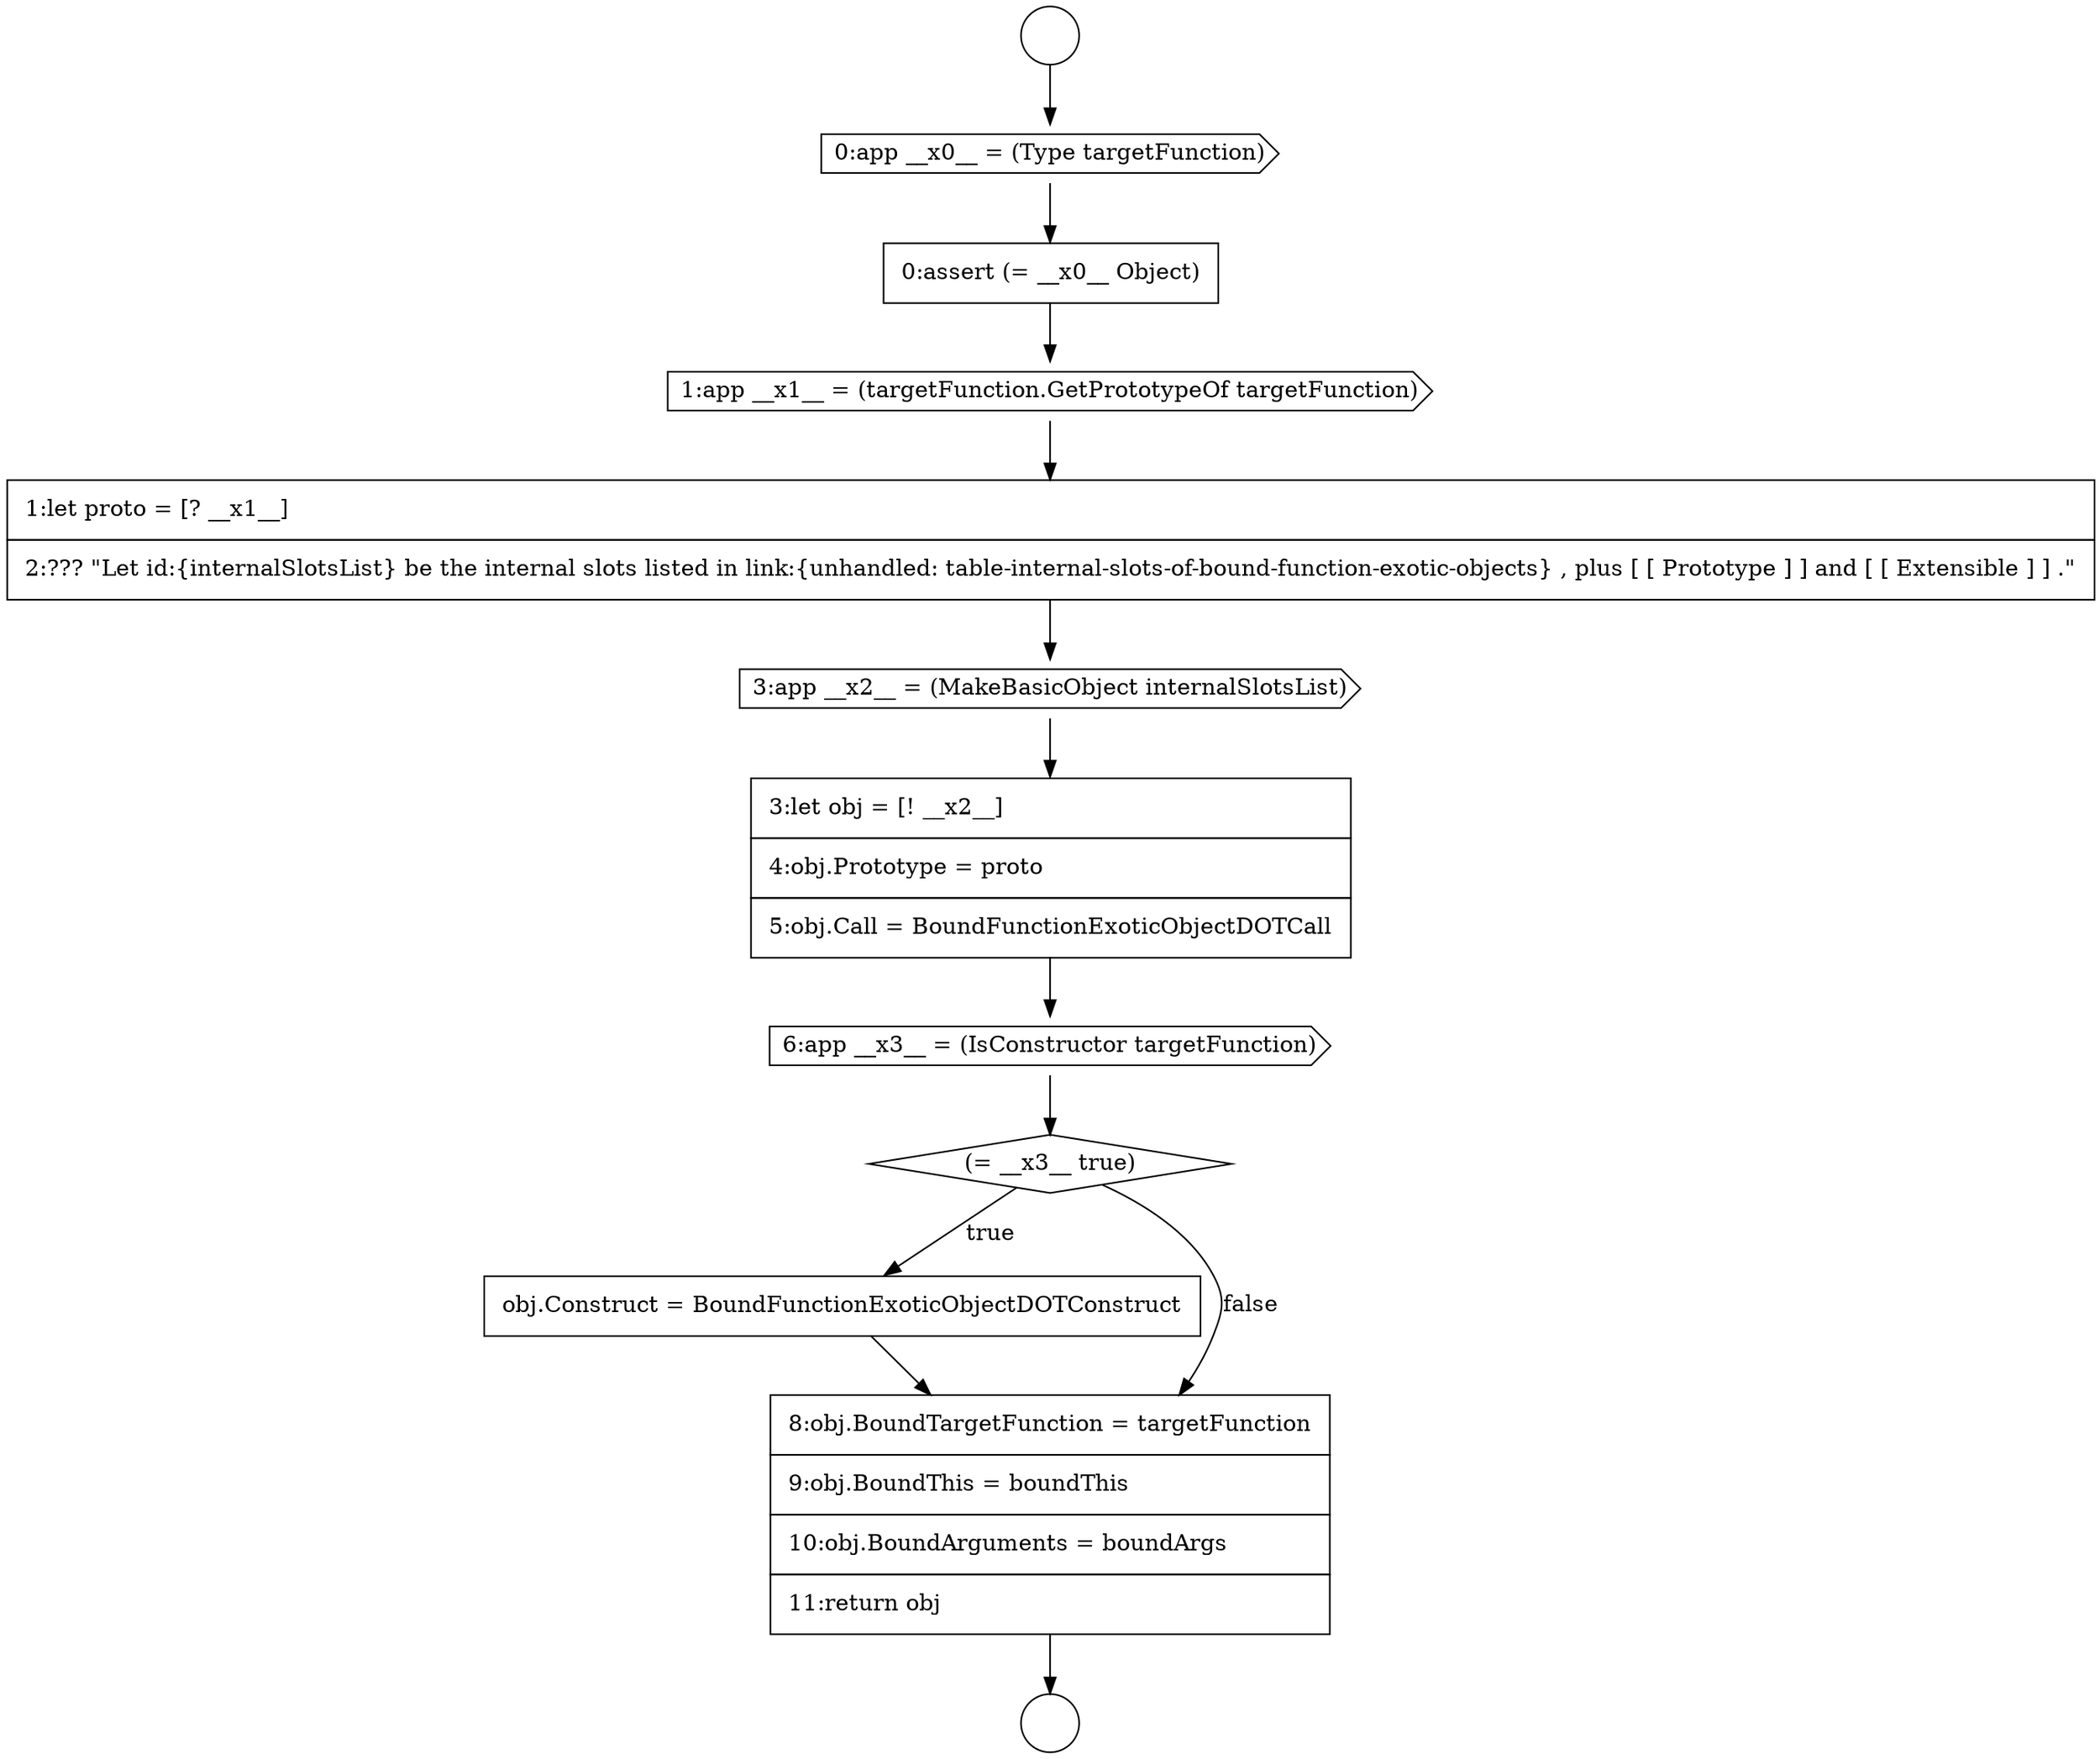 digraph {
  node0 [shape=circle label=" " color="black" fillcolor="white" style=filled]
  node5 [shape=none, margin=0, label=<<font color="black">
    <table border="0" cellborder="1" cellspacing="0" cellpadding="10">
      <tr><td align="left">1:let proto = [? __x1__]</td></tr>
      <tr><td align="left">2:??? &quot;Let id:{internalSlotsList} be the internal slots listed in link:{unhandled: table-internal-slots-of-bound-function-exotic-objects} , plus [ [ Prototype ] ] and [ [ Extensible ] ] .&quot;</td></tr>
    </table>
  </font>> color="black" fillcolor="white" style=filled]
  node10 [shape=none, margin=0, label=<<font color="black">
    <table border="0" cellborder="1" cellspacing="0" cellpadding="10">
      <tr><td align="left">obj.Construct = BoundFunctionExoticObjectDOTConstruct</td></tr>
    </table>
  </font>> color="black" fillcolor="white" style=filled]
  node1 [shape=circle label=" " color="black" fillcolor="white" style=filled]
  node6 [shape=cds, label=<<font color="black">3:app __x2__ = (MakeBasicObject internalSlotsList)</font>> color="black" fillcolor="white" style=filled]
  node9 [shape=diamond, label=<<font color="black">(= __x3__ true)</font>> color="black" fillcolor="white" style=filled]
  node2 [shape=cds, label=<<font color="black">0:app __x0__ = (Type targetFunction)</font>> color="black" fillcolor="white" style=filled]
  node7 [shape=none, margin=0, label=<<font color="black">
    <table border="0" cellborder="1" cellspacing="0" cellpadding="10">
      <tr><td align="left">3:let obj = [! __x2__]</td></tr>
      <tr><td align="left">4:obj.Prototype = proto</td></tr>
      <tr><td align="left">5:obj.Call = BoundFunctionExoticObjectDOTCall</td></tr>
    </table>
  </font>> color="black" fillcolor="white" style=filled]
  node3 [shape=none, margin=0, label=<<font color="black">
    <table border="0" cellborder="1" cellspacing="0" cellpadding="10">
      <tr><td align="left">0:assert (= __x0__ Object)</td></tr>
    </table>
  </font>> color="black" fillcolor="white" style=filled]
  node11 [shape=none, margin=0, label=<<font color="black">
    <table border="0" cellborder="1" cellspacing="0" cellpadding="10">
      <tr><td align="left">8:obj.BoundTargetFunction = targetFunction</td></tr>
      <tr><td align="left">9:obj.BoundThis = boundThis</td></tr>
      <tr><td align="left">10:obj.BoundArguments = boundArgs</td></tr>
      <tr><td align="left">11:return obj</td></tr>
    </table>
  </font>> color="black" fillcolor="white" style=filled]
  node8 [shape=cds, label=<<font color="black">6:app __x3__ = (IsConstructor targetFunction)</font>> color="black" fillcolor="white" style=filled]
  node4 [shape=cds, label=<<font color="black">1:app __x1__ = (targetFunction.GetPrototypeOf targetFunction)</font>> color="black" fillcolor="white" style=filled]
  node7 -> node8 [ color="black"]
  node2 -> node3 [ color="black"]
  node9 -> node10 [label=<<font color="black">true</font>> color="black"]
  node9 -> node11 [label=<<font color="black">false</font>> color="black"]
  node0 -> node2 [ color="black"]
  node6 -> node7 [ color="black"]
  node11 -> node1 [ color="black"]
  node10 -> node11 [ color="black"]
  node4 -> node5 [ color="black"]
  node8 -> node9 [ color="black"]
  node5 -> node6 [ color="black"]
  node3 -> node4 [ color="black"]
}
